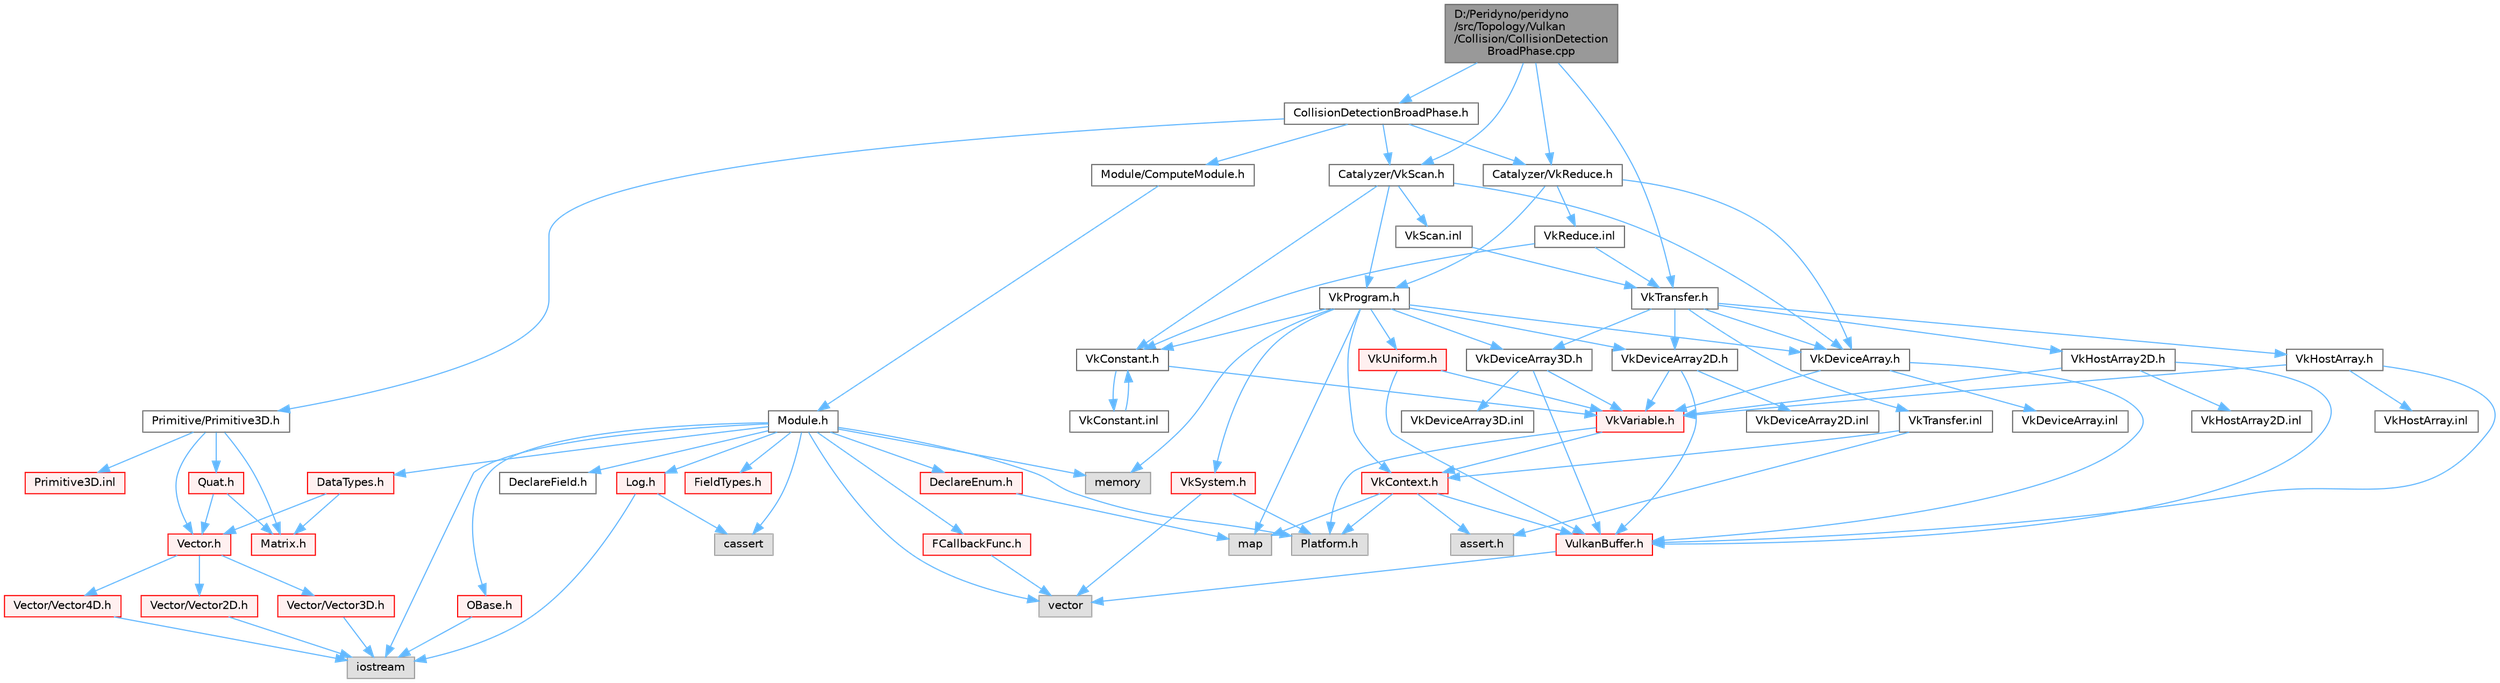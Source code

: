 digraph "D:/Peridyno/peridyno/src/Topology/Vulkan/Collision/CollisionDetectionBroadPhase.cpp"
{
 // LATEX_PDF_SIZE
  bgcolor="transparent";
  edge [fontname=Helvetica,fontsize=10,labelfontname=Helvetica,labelfontsize=10];
  node [fontname=Helvetica,fontsize=10,shape=box,height=0.2,width=0.4];
  Node1 [id="Node000001",label="D:/Peridyno/peridyno\l/src/Topology/Vulkan\l/Collision/CollisionDetection\lBroadPhase.cpp",height=0.2,width=0.4,color="gray40", fillcolor="grey60", style="filled", fontcolor="black",tooltip=" "];
  Node1 -> Node2 [id="edge1_Node000001_Node000002",color="steelblue1",style="solid",tooltip=" "];
  Node2 [id="Node000002",label="CollisionDetectionBroadPhase.h",height=0.2,width=0.4,color="grey40", fillcolor="white", style="filled",URL="$_vulkan_2_collision_2_collision_detection_broad_phase_8h.html",tooltip=" "];
  Node2 -> Node3 [id="edge2_Node000002_Node000003",color="steelblue1",style="solid",tooltip=" "];
  Node3 [id="Node000003",label="Module/ComputeModule.h",height=0.2,width=0.4,color="grey40", fillcolor="white", style="filled",URL="$_compute_module_8h.html",tooltip=" "];
  Node3 -> Node4 [id="edge3_Node000003_Node000004",color="steelblue1",style="solid",tooltip=" "];
  Node4 [id="Node000004",label="Module.h",height=0.2,width=0.4,color="grey40", fillcolor="white", style="filled",URL="$_module_8h.html",tooltip=" "];
  Node4 -> Node5 [id="edge4_Node000004_Node000005",color="steelblue1",style="solid",tooltip=" "];
  Node5 [id="Node000005",label="Platform.h",height=0.2,width=0.4,color="grey60", fillcolor="#E0E0E0", style="filled",tooltip=" "];
  Node4 -> Node6 [id="edge5_Node000004_Node000006",color="steelblue1",style="solid",tooltip=" "];
  Node6 [id="Node000006",label="memory",height=0.2,width=0.4,color="grey60", fillcolor="#E0E0E0", style="filled",tooltip=" "];
  Node4 -> Node7 [id="edge6_Node000004_Node000007",color="steelblue1",style="solid",tooltip=" "];
  Node7 [id="Node000007",label="vector",height=0.2,width=0.4,color="grey60", fillcolor="#E0E0E0", style="filled",tooltip=" "];
  Node4 -> Node8 [id="edge7_Node000004_Node000008",color="steelblue1",style="solid",tooltip=" "];
  Node8 [id="Node000008",label="cassert",height=0.2,width=0.4,color="grey60", fillcolor="#E0E0E0", style="filled",tooltip=" "];
  Node4 -> Node9 [id="edge8_Node000004_Node000009",color="steelblue1",style="solid",tooltip=" "];
  Node9 [id="Node000009",label="iostream",height=0.2,width=0.4,color="grey60", fillcolor="#E0E0E0", style="filled",tooltip=" "];
  Node4 -> Node10 [id="edge9_Node000004_Node000010",color="steelblue1",style="solid",tooltip=" "];
  Node10 [id="Node000010",label="OBase.h",height=0.2,width=0.4,color="red", fillcolor="#FFF0F0", style="filled",URL="$_o_base_8h.html",tooltip=" "];
  Node10 -> Node9 [id="edge10_Node000010_Node000009",color="steelblue1",style="solid",tooltip=" "];
  Node4 -> Node20 [id="edge11_Node000004_Node000020",color="steelblue1",style="solid",tooltip=" "];
  Node20 [id="Node000020",label="Log.h",height=0.2,width=0.4,color="red", fillcolor="#FFF0F0", style="filled",URL="$_log_8h.html",tooltip=" "];
  Node20 -> Node9 [id="edge12_Node000020_Node000009",color="steelblue1",style="solid",tooltip=" "];
  Node20 -> Node8 [id="edge13_Node000020_Node000008",color="steelblue1",style="solid",tooltip=" "];
  Node4 -> Node29 [id="edge14_Node000004_Node000029",color="steelblue1",style="solid",tooltip=" "];
  Node29 [id="Node000029",label="DataTypes.h",height=0.2,width=0.4,color="red", fillcolor="#FFF0F0", style="filled",URL="$_data_types_8h.html",tooltip=" "];
  Node29 -> Node30 [id="edge15_Node000029_Node000030",color="steelblue1",style="solid",tooltip=" "];
  Node30 [id="Node000030",label="Vector.h",height=0.2,width=0.4,color="red", fillcolor="#FFF0F0", style="filled",URL="$_vector_8h.html",tooltip=" "];
  Node30 -> Node31 [id="edge16_Node000030_Node000031",color="steelblue1",style="solid",tooltip=" "];
  Node31 [id="Node000031",label="Vector/Vector2D.h",height=0.2,width=0.4,color="red", fillcolor="#FFF0F0", style="filled",URL="$_vector2_d_8h.html",tooltip=" "];
  Node31 -> Node9 [id="edge17_Node000031_Node000009",color="steelblue1",style="solid",tooltip=" "];
  Node30 -> Node37 [id="edge18_Node000030_Node000037",color="steelblue1",style="solid",tooltip=" "];
  Node37 [id="Node000037",label="Vector/Vector3D.h",height=0.2,width=0.4,color="red", fillcolor="#FFF0F0", style="filled",URL="$_vector3_d_8h.html",tooltip=" "];
  Node37 -> Node9 [id="edge19_Node000037_Node000009",color="steelblue1",style="solid",tooltip=" "];
  Node30 -> Node40 [id="edge20_Node000030_Node000040",color="steelblue1",style="solid",tooltip=" "];
  Node40 [id="Node000040",label="Vector/Vector4D.h",height=0.2,width=0.4,color="red", fillcolor="#FFF0F0", style="filled",URL="$_vector4_d_8h.html",tooltip=" "];
  Node40 -> Node9 [id="edge21_Node000040_Node000009",color="steelblue1",style="solid",tooltip=" "];
  Node29 -> Node49 [id="edge22_Node000029_Node000049",color="steelblue1",style="solid",tooltip=" "];
  Node49 [id="Node000049",label="Matrix.h",height=0.2,width=0.4,color="red", fillcolor="#FFF0F0", style="filled",URL="$_matrix_8h.html",tooltip=" "];
  Node4 -> Node70 [id="edge23_Node000004_Node000070",color="steelblue1",style="solid",tooltip=" "];
  Node70 [id="Node000070",label="DeclareEnum.h",height=0.2,width=0.4,color="red", fillcolor="#FFF0F0", style="filled",URL="$_declare_enum_8h.html",tooltip=" "];
  Node70 -> Node19 [id="edge24_Node000070_Node000019",color="steelblue1",style="solid",tooltip=" "];
  Node19 [id="Node000019",label="map",height=0.2,width=0.4,color="grey60", fillcolor="#E0E0E0", style="filled",tooltip=" "];
  Node4 -> Node85 [id="edge25_Node000004_Node000085",color="steelblue1",style="solid",tooltip=" "];
  Node85 [id="Node000085",label="DeclareField.h",height=0.2,width=0.4,color="grey40", fillcolor="white", style="filled",URL="$_declare_field_8h.html",tooltip=" "];
  Node4 -> Node86 [id="edge26_Node000004_Node000086",color="steelblue1",style="solid",tooltip=" "];
  Node86 [id="Node000086",label="FCallbackFunc.h",height=0.2,width=0.4,color="red", fillcolor="#FFF0F0", style="filled",URL="$_f_callback_func_8h.html",tooltip=" "];
  Node86 -> Node7 [id="edge27_Node000086_Node000007",color="steelblue1",style="solid",tooltip=" "];
  Node4 -> Node87 [id="edge28_Node000004_Node000087",color="steelblue1",style="solid",tooltip=" "];
  Node87 [id="Node000087",label="FieldTypes.h",height=0.2,width=0.4,color="red", fillcolor="#FFF0F0", style="filled",URL="$_field_types_8h.html",tooltip=" "];
  Node2 -> Node89 [id="edge29_Node000002_Node000089",color="steelblue1",style="solid",tooltip=" "];
  Node89 [id="Node000089",label="Primitive/Primitive3D.h",height=0.2,width=0.4,color="grey40", fillcolor="white", style="filled",URL="$_primitive3_d_8h.html",tooltip=" "];
  Node89 -> Node30 [id="edge30_Node000089_Node000030",color="steelblue1",style="solid",tooltip=" "];
  Node89 -> Node49 [id="edge31_Node000089_Node000049",color="steelblue1",style="solid",tooltip=" "];
  Node89 -> Node62 [id="edge32_Node000089_Node000062",color="steelblue1",style="solid",tooltip=" "];
  Node62 [id="Node000062",label="Quat.h",height=0.2,width=0.4,color="red", fillcolor="#FFF0F0", style="filled",URL="$_quat_8h.html",tooltip="Implementation of quaternion."];
  Node62 -> Node30 [id="edge33_Node000062_Node000030",color="steelblue1",style="solid",tooltip=" "];
  Node62 -> Node49 [id="edge34_Node000062_Node000049",color="steelblue1",style="solid",tooltip=" "];
  Node89 -> Node90 [id="edge35_Node000089_Node000090",color="steelblue1",style="solid",tooltip=" "];
  Node90 [id="Node000090",label="Primitive3D.inl",height=0.2,width=0.4,color="red", fillcolor="#FFF0F0", style="filled",URL="$_primitive3_d_8inl.html",tooltip=" "];
  Node2 -> Node93 [id="edge36_Node000002_Node000093",color="steelblue1",style="solid",tooltip=" "];
  Node93 [id="Node000093",label="Catalyzer/VkReduce.h",height=0.2,width=0.4,color="grey40", fillcolor="white", style="filled",URL="$_vk_reduce_8h.html",tooltip=" "];
  Node93 -> Node94 [id="edge37_Node000093_Node000094",color="steelblue1",style="solid",tooltip=" "];
  Node94 [id="Node000094",label="VkDeviceArray.h",height=0.2,width=0.4,color="grey40", fillcolor="white", style="filled",URL="$_vk_device_array_8h.html",tooltip=" "];
  Node94 -> Node95 [id="edge38_Node000094_Node000095",color="steelblue1",style="solid",tooltip=" "];
  Node95 [id="Node000095",label="VkVariable.h",height=0.2,width=0.4,color="red", fillcolor="#FFF0F0", style="filled",URL="$_vk_variable_8h.html",tooltip=" "];
  Node95 -> Node5 [id="edge39_Node000095_Node000005",color="steelblue1",style="solid",tooltip=" "];
  Node95 -> Node97 [id="edge40_Node000095_Node000097",color="steelblue1",style="solid",tooltip=" "];
  Node97 [id="Node000097",label="VkContext.h",height=0.2,width=0.4,color="red", fillcolor="#FFF0F0", style="filled",URL="$_vk_context_8h.html",tooltip=" "];
  Node97 -> Node5 [id="edge41_Node000097_Node000005",color="steelblue1",style="solid",tooltip=" "];
  Node97 -> Node98 [id="edge42_Node000097_Node000098",color="steelblue1",style="solid",tooltip=" "];
  Node98 [id="Node000098",label="VulkanBuffer.h",height=0.2,width=0.4,color="red", fillcolor="#FFF0F0", style="filled",URL="$_vulkan_buffer_8h.html",tooltip=" "];
  Node98 -> Node7 [id="edge43_Node000098_Node000007",color="steelblue1",style="solid",tooltip=" "];
  Node97 -> Node102 [id="edge44_Node000097_Node000102",color="steelblue1",style="solid",tooltip=" "];
  Node102 [id="Node000102",label="assert.h",height=0.2,width=0.4,color="grey60", fillcolor="#E0E0E0", style="filled",tooltip=" "];
  Node97 -> Node19 [id="edge45_Node000097_Node000019",color="steelblue1",style="solid",tooltip=" "];
  Node94 -> Node98 [id="edge46_Node000094_Node000098",color="steelblue1",style="solid",tooltip=" "];
  Node94 -> Node105 [id="edge47_Node000094_Node000105",color="steelblue1",style="solid",tooltip=" "];
  Node105 [id="Node000105",label="VkDeviceArray.inl",height=0.2,width=0.4,color="grey40", fillcolor="white", style="filled",URL="$_vk_device_array_8inl.html",tooltip=" "];
  Node93 -> Node106 [id="edge48_Node000093_Node000106",color="steelblue1",style="solid",tooltip=" "];
  Node106 [id="Node000106",label="VkProgram.h",height=0.2,width=0.4,color="grey40", fillcolor="white", style="filled",URL="$_vk_program_8h.html",tooltip=" "];
  Node106 -> Node107 [id="edge49_Node000106_Node000107",color="steelblue1",style="solid",tooltip=" "];
  Node107 [id="Node000107",label="VkSystem.h",height=0.2,width=0.4,color="red", fillcolor="#FFF0F0", style="filled",URL="$_vk_system_8h.html",tooltip=" "];
  Node107 -> Node5 [id="edge50_Node000107_Node000005",color="steelblue1",style="solid",tooltip=" "];
  Node107 -> Node7 [id="edge51_Node000107_Node000007",color="steelblue1",style="solid",tooltip=" "];
  Node106 -> Node97 [id="edge52_Node000106_Node000097",color="steelblue1",style="solid",tooltip=" "];
  Node106 -> Node94 [id="edge53_Node000106_Node000094",color="steelblue1",style="solid",tooltip=" "];
  Node106 -> Node108 [id="edge54_Node000106_Node000108",color="steelblue1",style="solid",tooltip=" "];
  Node108 [id="Node000108",label="VkDeviceArray2D.h",height=0.2,width=0.4,color="grey40", fillcolor="white", style="filled",URL="$_vk_device_array2_d_8h.html",tooltip=" "];
  Node108 -> Node95 [id="edge55_Node000108_Node000095",color="steelblue1",style="solid",tooltip=" "];
  Node108 -> Node98 [id="edge56_Node000108_Node000098",color="steelblue1",style="solid",tooltip=" "];
  Node108 -> Node109 [id="edge57_Node000108_Node000109",color="steelblue1",style="solid",tooltip=" "];
  Node109 [id="Node000109",label="VkDeviceArray2D.inl",height=0.2,width=0.4,color="grey40", fillcolor="white", style="filled",URL="$_vk_device_array2_d_8inl.html",tooltip=" "];
  Node106 -> Node110 [id="edge58_Node000106_Node000110",color="steelblue1",style="solid",tooltip=" "];
  Node110 [id="Node000110",label="VkDeviceArray3D.h",height=0.2,width=0.4,color="grey40", fillcolor="white", style="filled",URL="$_vk_device_array3_d_8h.html",tooltip=" "];
  Node110 -> Node95 [id="edge59_Node000110_Node000095",color="steelblue1",style="solid",tooltip=" "];
  Node110 -> Node98 [id="edge60_Node000110_Node000098",color="steelblue1",style="solid",tooltip=" "];
  Node110 -> Node111 [id="edge61_Node000110_Node000111",color="steelblue1",style="solid",tooltip=" "];
  Node111 [id="Node000111",label="VkDeviceArray3D.inl",height=0.2,width=0.4,color="grey40", fillcolor="white", style="filled",URL="$_vk_device_array3_d_8inl.html",tooltip=" "];
  Node106 -> Node112 [id="edge62_Node000106_Node000112",color="steelblue1",style="solid",tooltip=" "];
  Node112 [id="Node000112",label="VkUniform.h",height=0.2,width=0.4,color="red", fillcolor="#FFF0F0", style="filled",URL="$_vk_uniform_8h.html",tooltip=" "];
  Node112 -> Node95 [id="edge63_Node000112_Node000095",color="steelblue1",style="solid",tooltip=" "];
  Node112 -> Node98 [id="edge64_Node000112_Node000098",color="steelblue1",style="solid",tooltip=" "];
  Node106 -> Node114 [id="edge65_Node000106_Node000114",color="steelblue1",style="solid",tooltip=" "];
  Node114 [id="Node000114",label="VkConstant.h",height=0.2,width=0.4,color="grey40", fillcolor="white", style="filled",URL="$_vk_constant_8h.html",tooltip=" "];
  Node114 -> Node95 [id="edge66_Node000114_Node000095",color="steelblue1",style="solid",tooltip=" "];
  Node114 -> Node115 [id="edge67_Node000114_Node000115",color="steelblue1",style="solid",tooltip=" "];
  Node115 [id="Node000115",label="VkConstant.inl",height=0.2,width=0.4,color="grey40", fillcolor="white", style="filled",URL="$_vk_constant_8inl.html",tooltip=" "];
  Node115 -> Node114 [id="edge68_Node000115_Node000114",color="steelblue1",style="solid",tooltip=" "];
  Node106 -> Node6 [id="edge69_Node000106_Node000006",color="steelblue1",style="solid",tooltip=" "];
  Node106 -> Node19 [id="edge70_Node000106_Node000019",color="steelblue1",style="solid",tooltip=" "];
  Node93 -> Node116 [id="edge71_Node000093_Node000116",color="steelblue1",style="solid",tooltip=" "];
  Node116 [id="Node000116",label="VkReduce.inl",height=0.2,width=0.4,color="grey40", fillcolor="white", style="filled",URL="$_vk_reduce_8inl.html",tooltip=" "];
  Node116 -> Node117 [id="edge72_Node000116_Node000117",color="steelblue1",style="solid",tooltip=" "];
  Node117 [id="Node000117",label="VkTransfer.h",height=0.2,width=0.4,color="grey40", fillcolor="white", style="filled",URL="$_vk_transfer_8h.html",tooltip=" "];
  Node117 -> Node118 [id="edge73_Node000117_Node000118",color="steelblue1",style="solid",tooltip=" "];
  Node118 [id="Node000118",label="VkHostArray.h",height=0.2,width=0.4,color="grey40", fillcolor="white", style="filled",URL="$_vk_host_array_8h.html",tooltip=" "];
  Node118 -> Node95 [id="edge74_Node000118_Node000095",color="steelblue1",style="solid",tooltip=" "];
  Node118 -> Node98 [id="edge75_Node000118_Node000098",color="steelblue1",style="solid",tooltip=" "];
  Node118 -> Node119 [id="edge76_Node000118_Node000119",color="steelblue1",style="solid",tooltip=" "];
  Node119 [id="Node000119",label="VkHostArray.inl",height=0.2,width=0.4,color="grey40", fillcolor="white", style="filled",URL="$_vk_host_array_8inl.html",tooltip=" "];
  Node117 -> Node120 [id="edge77_Node000117_Node000120",color="steelblue1",style="solid",tooltip=" "];
  Node120 [id="Node000120",label="VkHostArray2D.h",height=0.2,width=0.4,color="grey40", fillcolor="white", style="filled",URL="$_vk_host_array2_d_8h.html",tooltip=" "];
  Node120 -> Node95 [id="edge78_Node000120_Node000095",color="steelblue1",style="solid",tooltip=" "];
  Node120 -> Node98 [id="edge79_Node000120_Node000098",color="steelblue1",style="solid",tooltip=" "];
  Node120 -> Node121 [id="edge80_Node000120_Node000121",color="steelblue1",style="solid",tooltip=" "];
  Node121 [id="Node000121",label="VkHostArray2D.inl",height=0.2,width=0.4,color="grey40", fillcolor="white", style="filled",URL="$_vk_host_array2_d_8inl.html",tooltip=" "];
  Node117 -> Node94 [id="edge81_Node000117_Node000094",color="steelblue1",style="solid",tooltip=" "];
  Node117 -> Node108 [id="edge82_Node000117_Node000108",color="steelblue1",style="solid",tooltip=" "];
  Node117 -> Node110 [id="edge83_Node000117_Node000110",color="steelblue1",style="solid",tooltip=" "];
  Node117 -> Node122 [id="edge84_Node000117_Node000122",color="steelblue1",style="solid",tooltip=" "];
  Node122 [id="Node000122",label="VkTransfer.inl",height=0.2,width=0.4,color="grey40", fillcolor="white", style="filled",URL="$_vk_transfer_8inl.html",tooltip=" "];
  Node122 -> Node102 [id="edge85_Node000122_Node000102",color="steelblue1",style="solid",tooltip=" "];
  Node122 -> Node97 [id="edge86_Node000122_Node000097",color="steelblue1",style="solid",tooltip=" "];
  Node116 -> Node114 [id="edge87_Node000116_Node000114",color="steelblue1",style="solid",tooltip=" "];
  Node2 -> Node123 [id="edge88_Node000002_Node000123",color="steelblue1",style="solid",tooltip=" "];
  Node123 [id="Node000123",label="Catalyzer/VkScan.h",height=0.2,width=0.4,color="grey40", fillcolor="white", style="filled",URL="$_vk_scan_8h.html",tooltip=" "];
  Node123 -> Node94 [id="edge89_Node000123_Node000094",color="steelblue1",style="solid",tooltip=" "];
  Node123 -> Node106 [id="edge90_Node000123_Node000106",color="steelblue1",style="solid",tooltip=" "];
  Node123 -> Node114 [id="edge91_Node000123_Node000114",color="steelblue1",style="solid",tooltip=" "];
  Node123 -> Node124 [id="edge92_Node000123_Node000124",color="steelblue1",style="solid",tooltip=" "];
  Node124 [id="Node000124",label="VkScan.inl",height=0.2,width=0.4,color="grey40", fillcolor="white", style="filled",URL="$_vk_scan_8inl.html",tooltip=" "];
  Node124 -> Node117 [id="edge93_Node000124_Node000117",color="steelblue1",style="solid",tooltip=" "];
  Node1 -> Node123 [id="edge94_Node000001_Node000123",color="steelblue1",style="solid",tooltip=" "];
  Node1 -> Node93 [id="edge95_Node000001_Node000093",color="steelblue1",style="solid",tooltip=" "];
  Node1 -> Node117 [id="edge96_Node000001_Node000117",color="steelblue1",style="solid",tooltip=" "];
}
